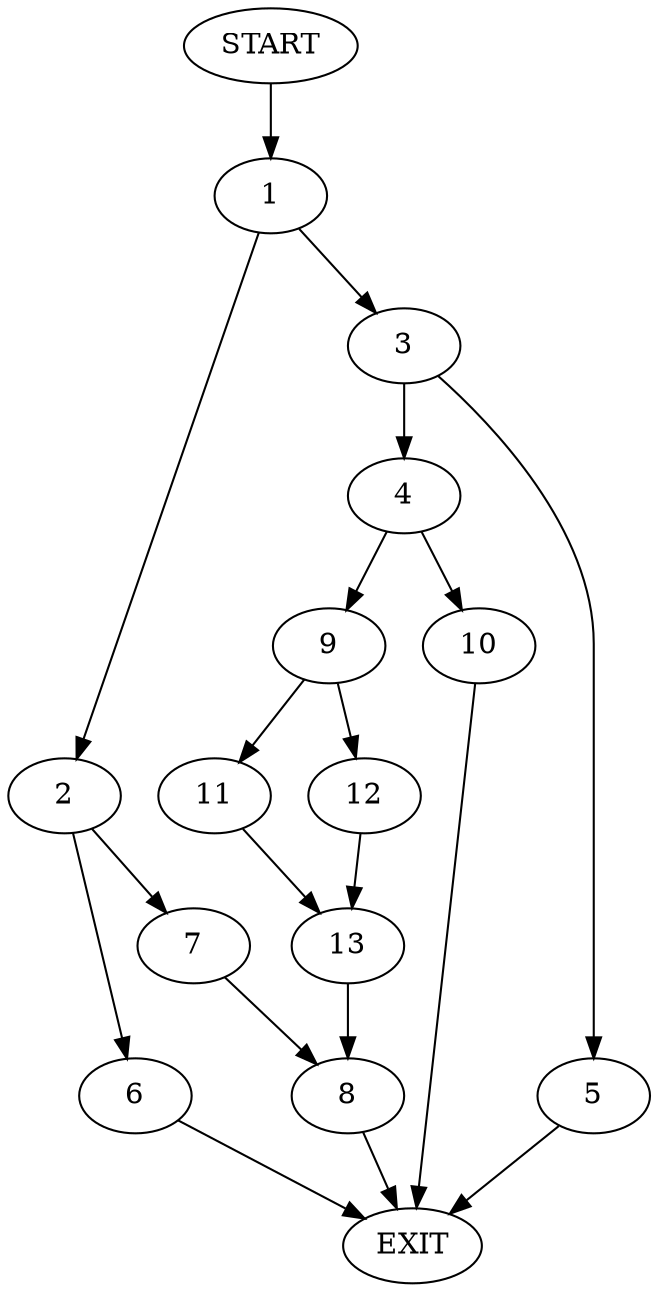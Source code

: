 digraph {
0 [label="START"]
14 [label="EXIT"]
0 -> 1
1 -> 2
1 -> 3
3 -> 4
3 -> 5
2 -> 6
2 -> 7
6 -> 14
7 -> 8
8 -> 14
4 -> 9
4 -> 10
5 -> 14
9 -> 11
9 -> 12
10 -> 14
12 -> 13
11 -> 13
13 -> 8
}
